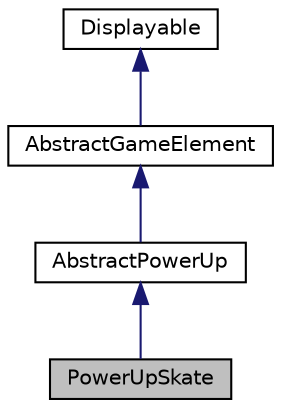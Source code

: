 digraph "PowerUpSkate"
{
 // LATEX_PDF_SIZE
  edge [fontname="Helvetica",fontsize="10",labelfontname="Helvetica",labelfontsize="10"];
  node [fontname="Helvetica",fontsize="10",shape=record];
  Node1 [label="PowerUpSkate",height=0.2,width=0.4,color="black", fillcolor="grey75", style="filled", fontcolor="black",tooltip=" "];
  Node2 -> Node1 [dir="back",color="midnightblue",fontsize="10",style="solid",fontname="Helvetica"];
  Node2 [label="AbstractPowerUp",height=0.2,width=0.4,color="black", fillcolor="white", style="filled",URL="$classAbstractPowerUp.html",tooltip="Classe abstraite regroupant tous les power ups."];
  Node3 -> Node2 [dir="back",color="midnightblue",fontsize="10",style="solid",fontname="Helvetica"];
  Node3 [label="AbstractGameElement",height=0.2,width=0.4,color="black", fillcolor="white", style="filled",URL="$classAbstractGameElement.html",tooltip="Classe abstraite regroupant tous les élements de jeux, comme les blocs, les power ups ou les joueurs."];
  Node4 -> Node3 [dir="back",color="midnightblue",fontsize="10",style="solid",fontname="Helvetica"];
  Node4 [label="Displayable",height=0.2,width=0.4,color="black", fillcolor="white", style="filled",URL="$classDisplayable.html",tooltip=" "];
}
